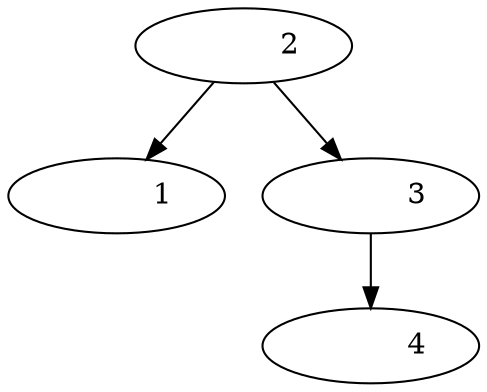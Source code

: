  digraph G {
 "Nodod5c0588b-26ee-45c0-5e44-d193797cb131"[label= "           2 "]
 "Nodod5c0588b-26ee-45c0-5e44-d193797cb131"->"Nodob8c1e242-eb0b-483b-6ce1-abbfe672c99a"
 "Nodod5c0588b-26ee-45c0-5e44-d193797cb131"->"Nodofca5a0b9-5f7e-4896-5821-57d44f914e4b"
 "Nodob8c1e242-eb0b-483b-6ce1-abbfe672c99a"[label= "           1 "]
 "Nodofca5a0b9-5f7e-4896-5821-57d44f914e4b"[label= "           3 "]
 "Nodofca5a0b9-5f7e-4896-5821-57d44f914e4b"->"Nodoa64901df-4bd1-4e31-782c-2c47f7139b27"
 "Nodoa64901df-4bd1-4e31-782c-2c47f7139b27"[label= "           4 "]
 }
